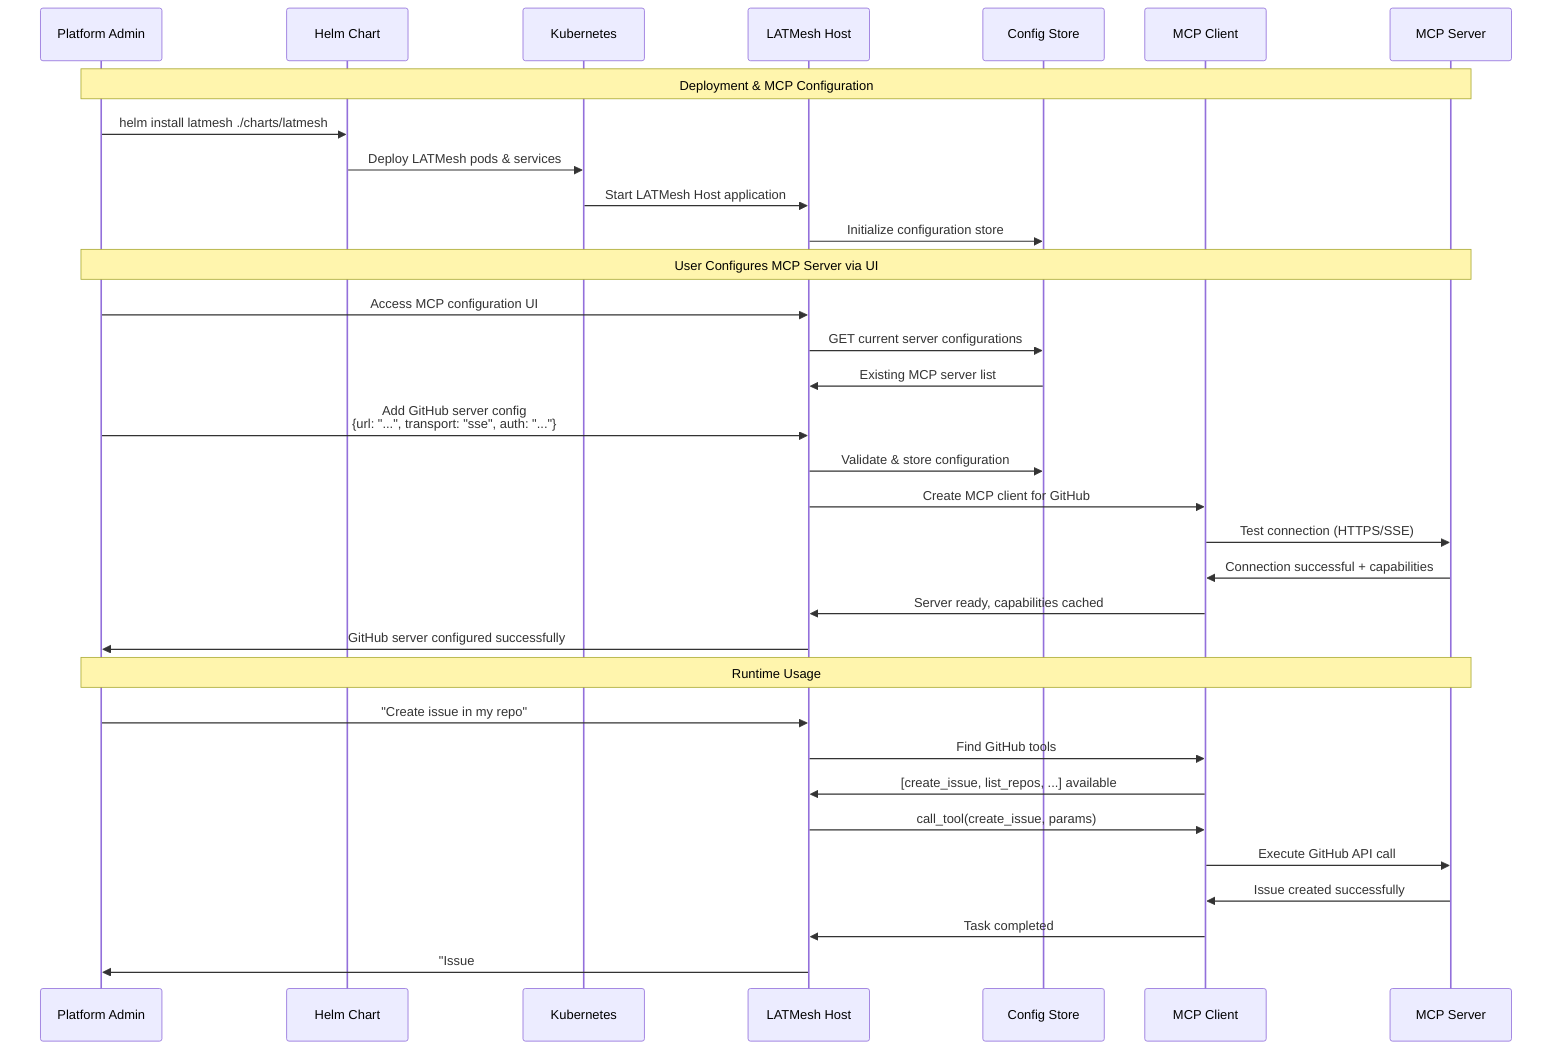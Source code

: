 sequenceDiagram
    participant Admin as Platform Admin
    participant Helm as Helm Chart
    participant K8s as Kubernetes
    participant LATMesh as LATMesh Host
    participant Config as Config Store
    participant Client as MCP Client
    participant Server as MCP Server

    Note over Admin, Server: Deployment & MCP Configuration

    Admin->>Helm: helm install latmesh ./charts/latmesh
    Helm->>K8s: Deploy LATMesh pods & services
    K8s->>LATMesh: Start LATMesh Host application
    LATMesh->>Config: Initialize configuration store

    Note over Admin, Server: User Configures MCP Server via UI

    Admin->>LATMesh: Access MCP configuration UI
    LATMesh->>Config: GET current server configurations
    Config->>LATMesh: Existing MCP server list
    Admin->>LATMesh: Add GitHub server config<br/>{url: "...", transport: "sse", auth: "..."}
    LATMesh->>Config: Validate & store configuration
    LATMesh->>Client: Create MCP client for GitHub
    Client->>Server: Test connection (HTTPS/SSE)
    Server->>Client: Connection successful + capabilities
    Client->>LATMesh: Server ready, capabilities cached
    LATMesh->>Admin: GitHub server configured successfully

    Note over Admin, Server: Runtime Usage

    Admin->>LATMesh: "Create issue in my repo"
    LATMesh->>Client: Find GitHub tools
    Client->>LATMesh: [create_issue, list_repos, ...] available
    LATMesh->>Client: call_tool(create_issue, params)
    Client->>Server: Execute GitHub API call
    Server->>Client: Issue created successfully
    Client->>LATMesh: Task completed
    LATMesh->>Admin: "Issue #123 created successfully"